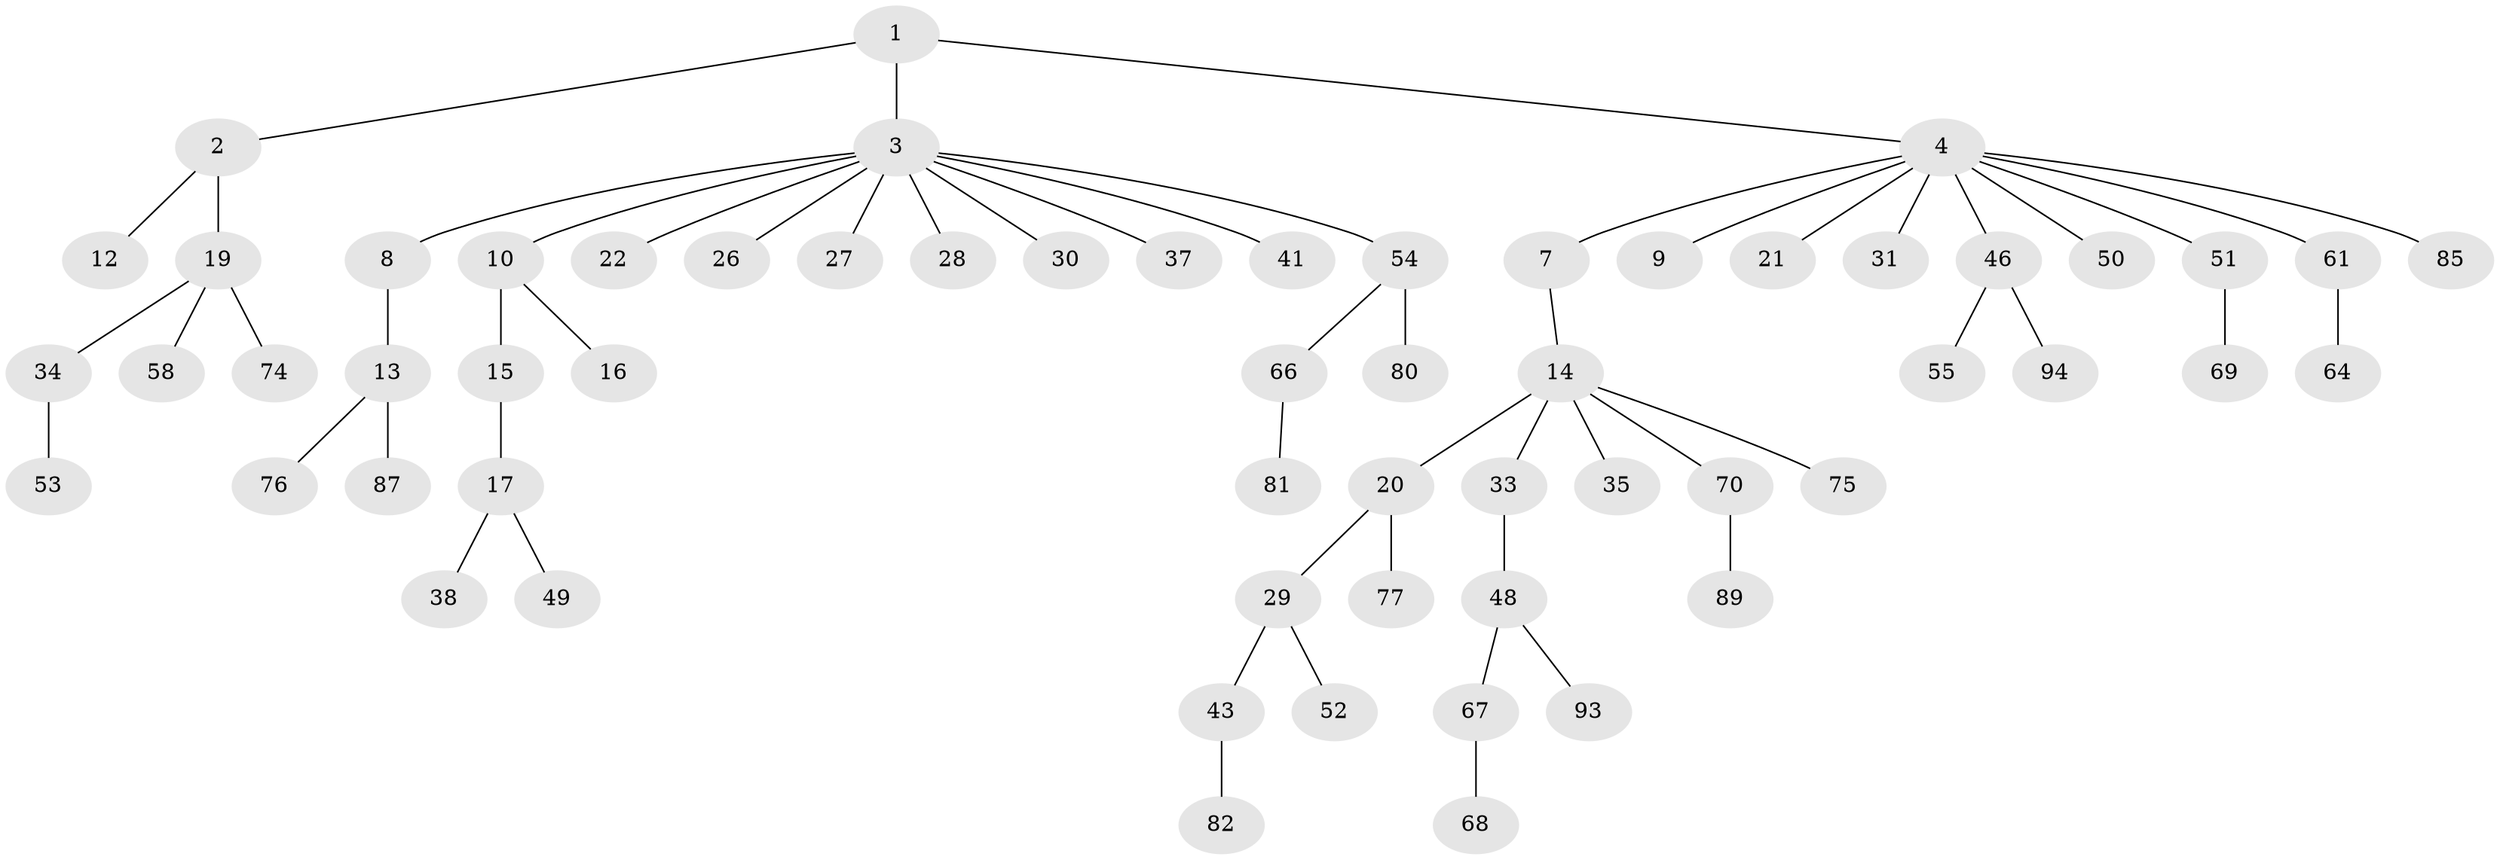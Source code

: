 // Generated by graph-tools (version 1.1) at 2025/52/02/27/25 19:52:11]
// undirected, 60 vertices, 59 edges
graph export_dot {
graph [start="1"]
  node [color=gray90,style=filled];
  1 [super="+44"];
  2 [super="+24"];
  3 [super="+6"];
  4 [super="+5"];
  7;
  8 [super="+11"];
  9;
  10 [super="+18"];
  12;
  13 [super="+45"];
  14 [super="+25"];
  15;
  16 [super="+78"];
  17 [super="+23"];
  19 [super="+36"];
  20 [super="+65"];
  21;
  22;
  26;
  27 [super="+56"];
  28;
  29 [super="+47"];
  30 [super="+32"];
  31 [super="+59"];
  33 [super="+40"];
  34 [super="+39"];
  35;
  37 [super="+42"];
  38;
  41;
  43 [super="+57"];
  46 [super="+92"];
  48 [super="+62"];
  49;
  50 [super="+71"];
  51 [super="+63"];
  52 [super="+90"];
  53;
  54 [super="+60"];
  55;
  58;
  61 [super="+72"];
  64 [super="+73"];
  66 [super="+83"];
  67;
  68 [super="+79"];
  69;
  70;
  74 [super="+84"];
  75 [super="+91"];
  76 [super="+86"];
  77;
  80;
  81 [super="+88"];
  82;
  85;
  87;
  89;
  93;
  94;
  1 -- 2;
  1 -- 3;
  1 -- 4;
  2 -- 12;
  2 -- 19;
  3 -- 26;
  3 -- 27;
  3 -- 28;
  3 -- 30;
  3 -- 37;
  3 -- 22;
  3 -- 54;
  3 -- 8;
  3 -- 41;
  3 -- 10;
  4 -- 7;
  4 -- 31;
  4 -- 50;
  4 -- 85;
  4 -- 51;
  4 -- 21;
  4 -- 9;
  4 -- 61;
  4 -- 46;
  7 -- 14;
  8 -- 13;
  10 -- 15;
  10 -- 16;
  13 -- 87;
  13 -- 76;
  14 -- 20;
  14 -- 33;
  14 -- 35;
  14 -- 75;
  14 -- 70;
  15 -- 17;
  17 -- 38;
  17 -- 49;
  19 -- 34;
  19 -- 58;
  19 -- 74;
  20 -- 29;
  20 -- 77;
  29 -- 43;
  29 -- 52;
  33 -- 48;
  34 -- 53;
  43 -- 82;
  46 -- 55;
  46 -- 94;
  48 -- 93;
  48 -- 67;
  51 -- 69;
  54 -- 80;
  54 -- 66;
  61 -- 64;
  66 -- 81;
  67 -- 68;
  70 -- 89;
}
